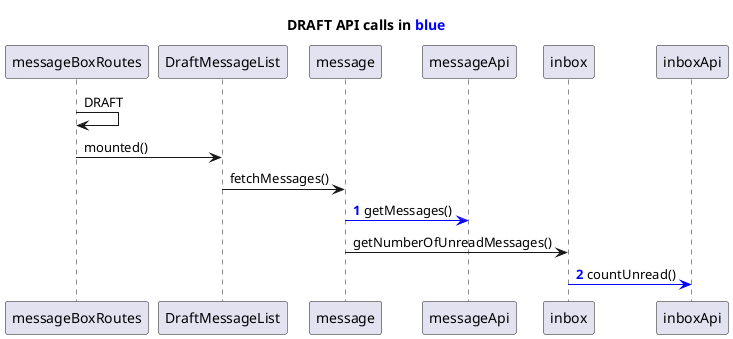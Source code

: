 @startuml
title DRAFT API calls in <font color=blue>blue</font>

autonumber "<b><font color=blue>0</font>"

autonumber stop
messageBoxRoutes -> messageBoxRoutes: DRAFT
messageBoxRoutes -> DraftMessageList: mounted()
DraftMessageList -> message: fetchMessages()
autonumber resume
message -[#blue]> messageApi: getMessages()
autonumber stop
message -> inbox: getNumberOfUnreadMessages()
autonumber resume
inbox -[#blue]> inboxApi: countUnread()
autonumber stop
@enduml